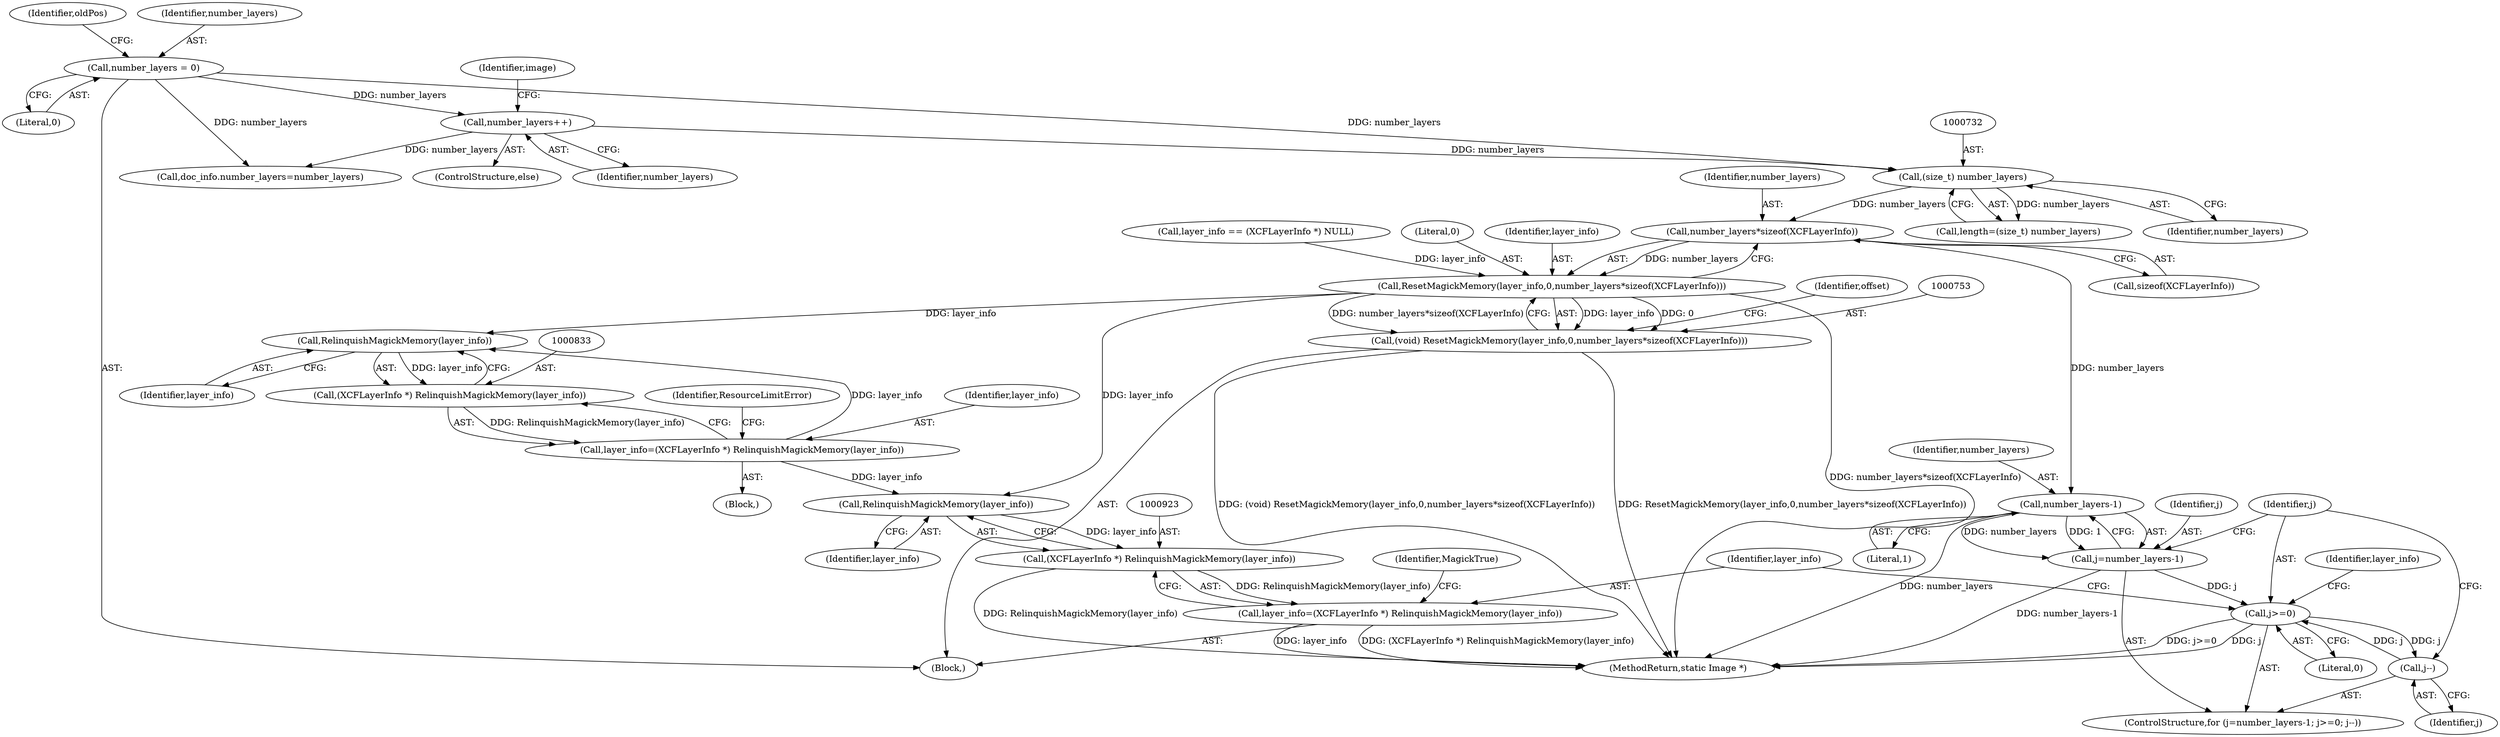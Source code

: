 digraph "0_ImageMagick_d31fec57e9dfb0516deead2053a856e3c71e9751@API" {
"1000757" [label="(Call,number_layers*sizeof(XCFLayerInfo))"];
"1000731" [label="(Call,(size_t) number_layers)"];
"1000692" [label="(Call,number_layers++)"];
"1000668" [label="(Call,number_layers = 0)"];
"1000754" [label="(Call,ResetMagickMemory(layer_info,0,number_layers*sizeof(XCFLayerInfo)))"];
"1000752" [label="(Call,(void) ResetMagickMemory(layer_info,0,number_layers*sizeof(XCFLayerInfo)))"];
"1000834" [label="(Call,RelinquishMagickMemory(layer_info))"];
"1000832" [label="(Call,(XCFLayerInfo *) RelinquishMagickMemory(layer_info))"];
"1000830" [label="(Call,layer_info=(XCFLayerInfo *) RelinquishMagickMemory(layer_info))"];
"1000924" [label="(Call,RelinquishMagickMemory(layer_info))"];
"1000922" [label="(Call,(XCFLayerInfo *) RelinquishMagickMemory(layer_info))"];
"1000920" [label="(Call,layer_info=(XCFLayerInfo *) RelinquishMagickMemory(layer_info))"];
"1000852" [label="(Call,number_layers-1)"];
"1000850" [label="(Call,j=number_layers-1)"];
"1000855" [label="(Call,j>=0)"];
"1000858" [label="(Call,j--)"];
"1000857" [label="(Literal,0)"];
"1000693" [label="(Identifier,number_layers)"];
"1000733" [label="(Identifier,number_layers)"];
"1000670" [label="(Literal,0)"];
"1000921" [label="(Identifier,layer_info)"];
"1000731" [label="(Call,(size_t) number_layers)"];
"1000925" [label="(Identifier,layer_info)"];
"1000668" [label="(Call,number_layers = 0)"];
"1000673" [label="(Identifier,oldPos)"];
"1000744" [label="(Call,layer_info == (XCFLayerInfo *) NULL)"];
"1000924" [label="(Call,RelinquishMagickMemory(layer_info))"];
"1000856" [label="(Identifier,j)"];
"1000758" [label="(Identifier,number_layers)"];
"1000835" [label="(Identifier,layer_info)"];
"1000834" [label="(Call,RelinquishMagickMemory(layer_info))"];
"1000832" [label="(Call,(XCFLayerInfo *) RelinquishMagickMemory(layer_info))"];
"1000920" [label="(Call,layer_info=(XCFLayerInfo *) RelinquishMagickMemory(layer_info))"];
"1000837" [label="(Identifier,ResourceLimitError)"];
"1000767" [label="(Identifier,offset)"];
"1000853" [label="(Identifier,number_layers)"];
"1000691" [label="(ControlStructure,else)"];
"1000711" [label="(Call,doc_info.number_layers=number_layers)"];
"1000858" [label="(Call,j--)"];
"1000830" [label="(Call,layer_info=(XCFLayerInfo *) RelinquishMagickMemory(layer_info))"];
"1000757" [label="(Call,number_layers*sizeof(XCFLayerInfo))"];
"1000855" [label="(Call,j>=0)"];
"1000658" [label="(Block,)"];
"1000754" [label="(Call,ResetMagickMemory(layer_info,0,number_layers*sizeof(XCFLayerInfo)))"];
"1000697" [label="(Identifier,image)"];
"1000851" [label="(Identifier,j)"];
"1000922" [label="(Call,(XCFLayerInfo *) RelinquishMagickMemory(layer_info))"];
"1000854" [label="(Literal,1)"];
"1000849" [label="(ControlStructure,for (j=number_layers-1; j>=0; j--))"];
"1000864" [label="(Identifier,layer_info)"];
"1000752" [label="(Call,(void) ResetMagickMemory(layer_info,0,number_layers*sizeof(XCFLayerInfo)))"];
"1000756" [label="(Literal,0)"];
"1000669" [label="(Identifier,number_layers)"];
"1000807" [label="(Block,)"];
"1000831" [label="(Identifier,layer_info)"];
"1000729" [label="(Call,length=(size_t) number_layers)"];
"1000755" [label="(Identifier,layer_info)"];
"1001006" [label="(MethodReturn,static Image *)"];
"1000927" [label="(Identifier,MagickTrue)"];
"1000852" [label="(Call,number_layers-1)"];
"1000692" [label="(Call,number_layers++)"];
"1000759" [label="(Call,sizeof(XCFLayerInfo))"];
"1000850" [label="(Call,j=number_layers-1)"];
"1000859" [label="(Identifier,j)"];
"1000757" -> "1000754"  [label="AST: "];
"1000757" -> "1000759"  [label="CFG: "];
"1000758" -> "1000757"  [label="AST: "];
"1000759" -> "1000757"  [label="AST: "];
"1000754" -> "1000757"  [label="CFG: "];
"1000757" -> "1000754"  [label="DDG: number_layers"];
"1000731" -> "1000757"  [label="DDG: number_layers"];
"1000757" -> "1000852"  [label="DDG: number_layers"];
"1000731" -> "1000729"  [label="AST: "];
"1000731" -> "1000733"  [label="CFG: "];
"1000732" -> "1000731"  [label="AST: "];
"1000733" -> "1000731"  [label="AST: "];
"1000729" -> "1000731"  [label="CFG: "];
"1000731" -> "1000729"  [label="DDG: number_layers"];
"1000692" -> "1000731"  [label="DDG: number_layers"];
"1000668" -> "1000731"  [label="DDG: number_layers"];
"1000692" -> "1000691"  [label="AST: "];
"1000692" -> "1000693"  [label="CFG: "];
"1000693" -> "1000692"  [label="AST: "];
"1000697" -> "1000692"  [label="CFG: "];
"1000668" -> "1000692"  [label="DDG: number_layers"];
"1000692" -> "1000711"  [label="DDG: number_layers"];
"1000668" -> "1000658"  [label="AST: "];
"1000668" -> "1000670"  [label="CFG: "];
"1000669" -> "1000668"  [label="AST: "];
"1000670" -> "1000668"  [label="AST: "];
"1000673" -> "1000668"  [label="CFG: "];
"1000668" -> "1000711"  [label="DDG: number_layers"];
"1000754" -> "1000752"  [label="AST: "];
"1000755" -> "1000754"  [label="AST: "];
"1000756" -> "1000754"  [label="AST: "];
"1000752" -> "1000754"  [label="CFG: "];
"1000754" -> "1001006"  [label="DDG: number_layers*sizeof(XCFLayerInfo)"];
"1000754" -> "1000752"  [label="DDG: layer_info"];
"1000754" -> "1000752"  [label="DDG: 0"];
"1000754" -> "1000752"  [label="DDG: number_layers*sizeof(XCFLayerInfo)"];
"1000744" -> "1000754"  [label="DDG: layer_info"];
"1000754" -> "1000834"  [label="DDG: layer_info"];
"1000754" -> "1000924"  [label="DDG: layer_info"];
"1000752" -> "1000658"  [label="AST: "];
"1000753" -> "1000752"  [label="AST: "];
"1000767" -> "1000752"  [label="CFG: "];
"1000752" -> "1001006"  [label="DDG: ResetMagickMemory(layer_info,0,number_layers*sizeof(XCFLayerInfo))"];
"1000752" -> "1001006"  [label="DDG: (void) ResetMagickMemory(layer_info,0,number_layers*sizeof(XCFLayerInfo))"];
"1000834" -> "1000832"  [label="AST: "];
"1000834" -> "1000835"  [label="CFG: "];
"1000835" -> "1000834"  [label="AST: "];
"1000832" -> "1000834"  [label="CFG: "];
"1000834" -> "1000832"  [label="DDG: layer_info"];
"1000830" -> "1000834"  [label="DDG: layer_info"];
"1000832" -> "1000830"  [label="AST: "];
"1000833" -> "1000832"  [label="AST: "];
"1000830" -> "1000832"  [label="CFG: "];
"1000832" -> "1000830"  [label="DDG: RelinquishMagickMemory(layer_info)"];
"1000830" -> "1000807"  [label="AST: "];
"1000831" -> "1000830"  [label="AST: "];
"1000837" -> "1000830"  [label="CFG: "];
"1000830" -> "1000924"  [label="DDG: layer_info"];
"1000924" -> "1000922"  [label="AST: "];
"1000924" -> "1000925"  [label="CFG: "];
"1000925" -> "1000924"  [label="AST: "];
"1000922" -> "1000924"  [label="CFG: "];
"1000924" -> "1000922"  [label="DDG: layer_info"];
"1000922" -> "1000920"  [label="AST: "];
"1000923" -> "1000922"  [label="AST: "];
"1000920" -> "1000922"  [label="CFG: "];
"1000922" -> "1001006"  [label="DDG: RelinquishMagickMemory(layer_info)"];
"1000922" -> "1000920"  [label="DDG: RelinquishMagickMemory(layer_info)"];
"1000920" -> "1000658"  [label="AST: "];
"1000921" -> "1000920"  [label="AST: "];
"1000927" -> "1000920"  [label="CFG: "];
"1000920" -> "1001006"  [label="DDG: layer_info"];
"1000920" -> "1001006"  [label="DDG: (XCFLayerInfo *) RelinquishMagickMemory(layer_info)"];
"1000852" -> "1000850"  [label="AST: "];
"1000852" -> "1000854"  [label="CFG: "];
"1000853" -> "1000852"  [label="AST: "];
"1000854" -> "1000852"  [label="AST: "];
"1000850" -> "1000852"  [label="CFG: "];
"1000852" -> "1001006"  [label="DDG: number_layers"];
"1000852" -> "1000850"  [label="DDG: number_layers"];
"1000852" -> "1000850"  [label="DDG: 1"];
"1000850" -> "1000849"  [label="AST: "];
"1000851" -> "1000850"  [label="AST: "];
"1000856" -> "1000850"  [label="CFG: "];
"1000850" -> "1001006"  [label="DDG: number_layers-1"];
"1000850" -> "1000855"  [label="DDG: j"];
"1000855" -> "1000849"  [label="AST: "];
"1000855" -> "1000857"  [label="CFG: "];
"1000856" -> "1000855"  [label="AST: "];
"1000857" -> "1000855"  [label="AST: "];
"1000864" -> "1000855"  [label="CFG: "];
"1000921" -> "1000855"  [label="CFG: "];
"1000855" -> "1001006"  [label="DDG: j>=0"];
"1000855" -> "1001006"  [label="DDG: j"];
"1000858" -> "1000855"  [label="DDG: j"];
"1000855" -> "1000858"  [label="DDG: j"];
"1000858" -> "1000849"  [label="AST: "];
"1000858" -> "1000859"  [label="CFG: "];
"1000859" -> "1000858"  [label="AST: "];
"1000856" -> "1000858"  [label="CFG: "];
}
